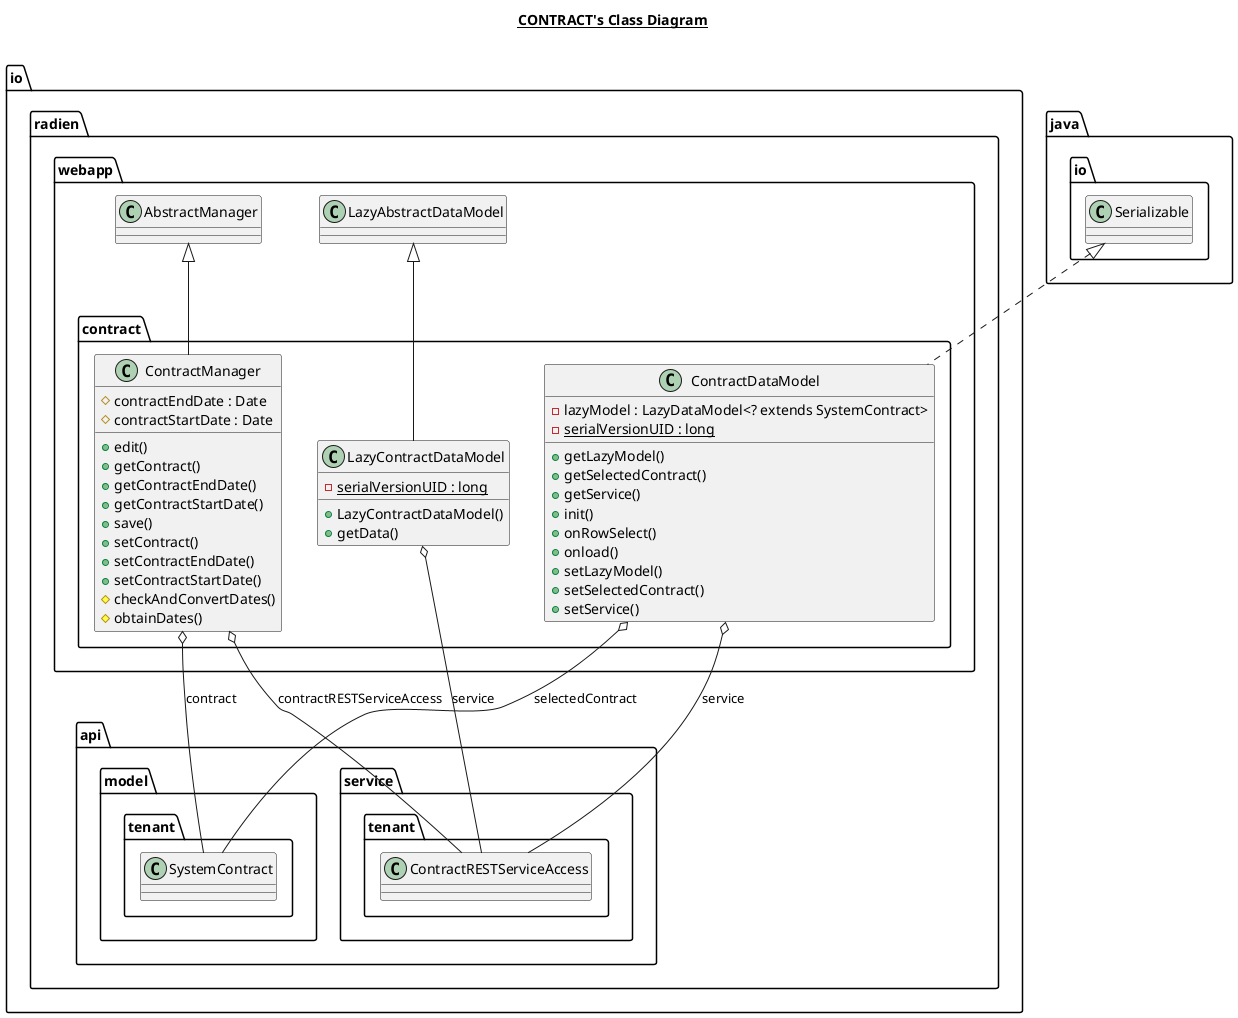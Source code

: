 @startuml

title __CONTRACT's Class Diagram__\n

  namespace io.radien.webapp {
    namespace contract {
      class io.radien.webapp.contract.ContractDataModel {
          - lazyModel : LazyDataModel<? extends SystemContract>
          {static} - serialVersionUID : long
          + getLazyModel()
          + getSelectedContract()
          + getService()
          + init()
          + onRowSelect()
          + onload()
          + setLazyModel()
          + setSelectedContract()
          + setService()
      }
    }
  }
  

  namespace io.radien.webapp {
    namespace contract {
      class io.radien.webapp.contract.ContractManager {
          # contractEndDate : Date
          # contractStartDate : Date
          + edit()
          + getContract()
          + getContractEndDate()
          + getContractStartDate()
          + save()
          + setContract()
          + setContractEndDate()
          + setContractStartDate()
          # checkAndConvertDates()
          # obtainDates()
      }
    }
  }
  

  namespace io.radien.webapp {
    namespace contract {
      class io.radien.webapp.contract.LazyContractDataModel {
          {static} - serialVersionUID : long
          + LazyContractDataModel()
          + getData()
      }
    }
  }
  

  io.radien.webapp.contract.ContractDataModel .up.|> java.io.Serializable
  io.radien.webapp.contract.ContractDataModel o-- io.radien.api.model.tenant.SystemContract : selectedContract
  io.radien.webapp.contract.ContractDataModel o-- io.radien.api.service.tenant.ContractRESTServiceAccess : service
  io.radien.webapp.contract.ContractManager -up-|> io.radien.webapp.AbstractManager
  io.radien.webapp.contract.ContractManager o-- io.radien.api.model.tenant.SystemContract : contract
  io.radien.webapp.contract.ContractManager o-- io.radien.api.service.tenant.ContractRESTServiceAccess : contractRESTServiceAccess
  io.radien.webapp.contract.LazyContractDataModel -up-|> io.radien.webapp.LazyAbstractDataModel
  io.radien.webapp.contract.LazyContractDataModel o-- io.radien.api.service.tenant.ContractRESTServiceAccess : service







@enduml
